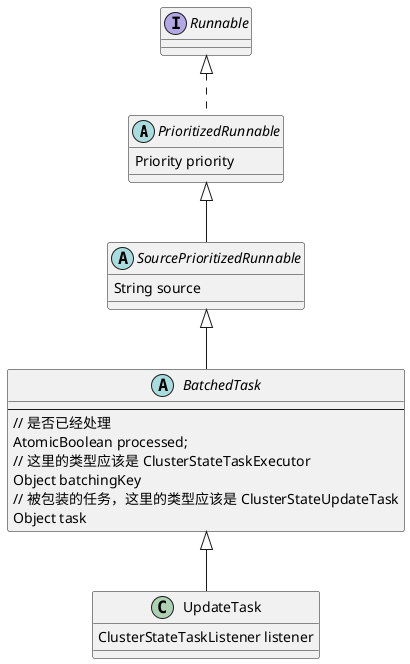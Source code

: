 @startuml

abstract class PrioritizedRunnable implements Runnable {
    Priority priority
}

abstract class SourcePrioritizedRunnable extends PrioritizedRunnable {
    String source
}

abstract class BatchedTask extends SourcePrioritizedRunnable {
    ---
    // 是否已经处理
    AtomicBoolean processed;
    // 这里的类型应该是 ClusterStateTaskExecutor
    Object batchingKey
    // 被包装的任务，这里的类型应该是 ClusterStateUpdateTask
    Object task
}

class UpdateTask extends BatchedTask {
    ClusterStateTaskListener listener
}

@enduml